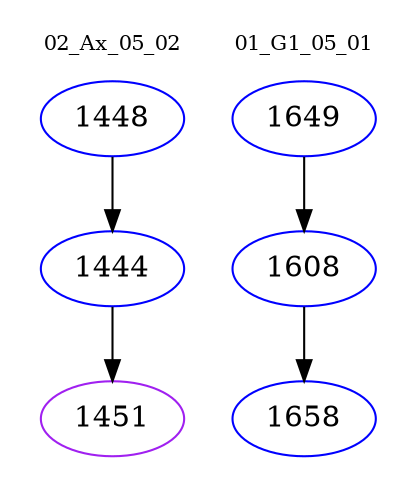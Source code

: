 digraph{
subgraph cluster_0 {
color = white
label = "02_Ax_05_02";
fontsize=10;
T0_1448 [label="1448", color="blue"]
T0_1448 -> T0_1444 [color="black"]
T0_1444 [label="1444", color="blue"]
T0_1444 -> T0_1451 [color="black"]
T0_1451 [label="1451", color="purple"]
}
subgraph cluster_1 {
color = white
label = "01_G1_05_01";
fontsize=10;
T1_1649 [label="1649", color="blue"]
T1_1649 -> T1_1608 [color="black"]
T1_1608 [label="1608", color="blue"]
T1_1608 -> T1_1658 [color="black"]
T1_1658 [label="1658", color="blue"]
}
}

